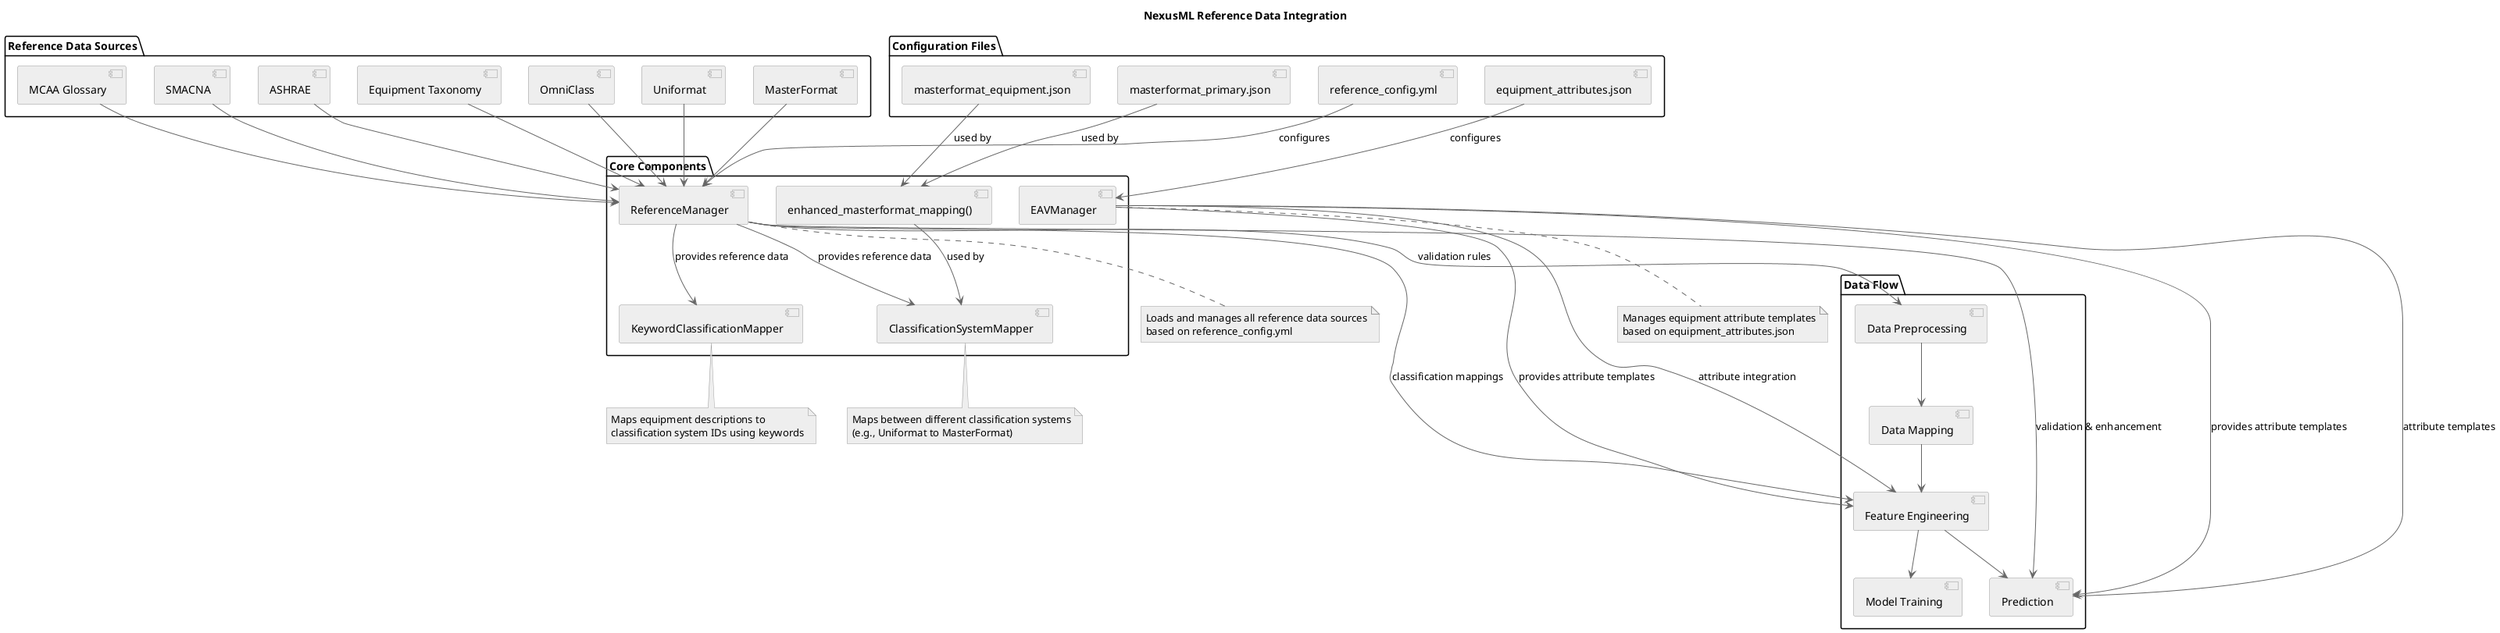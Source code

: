@startuml "NexusML Reference Data Integration"

' Style definitions
skinparam backgroundColor white
skinparam ArrowColor #666666
skinparam ComponentBorderColor #999999
skinparam ComponentBackgroundColor #EEEEEE
skinparam NoteBorderColor #999999
skinparam NoteBackgroundColor #EEEEEE

' Title
title NexusML Reference Data Integration

' Components
package "Reference Data Sources" {
  [OmniClass] as OmniClass
  [Uniformat] as Uniformat
  [MasterFormat] as MasterFormat
  [MCAA Glossary] as MCAA
  [SMACNA] as SMACNA
  [ASHRAE] as ASHRAE
  [Equipment Taxonomy] as Taxonomy
}

package "Configuration Files" {
  [reference_config.yml] as RefConfig
  [equipment_attributes.json] as EAVConfig
  [masterformat_primary.json] as MFPrimary
  [masterformat_equipment.json] as MFEquipment
}

package "Core Components" {
  [ReferenceManager] as RefManager
  [EAVManager] as EAVManager
  [KeywordClassificationMapper] as KeywordMapper
  [ClassificationSystemMapper] as ClassMapper
  [enhanced_masterformat_mapping()] as EnhancedMapping
}

package "Data Flow" {
  [Data Preprocessing] as Preprocessing
  [Data Mapping] as Mapping
  [Feature Engineering] as FeatureEng
  [Model Training] as Training
  [Prediction] as Prediction
}

' Relationships - Reference Sources to Manager
OmniClass --> RefManager
Uniformat --> RefManager
MasterFormat --> RefManager
MCAA --> RefManager
SMACNA --> RefManager
ASHRAE --> RefManager
Taxonomy --> RefManager

' Relationships - Configuration to Managers
RefConfig --> RefManager : configures
EAVConfig --> EAVManager : configures
MFPrimary --> EnhancedMapping : used by
MFEquipment --> EnhancedMapping : used by

' Relationships - Managers to Components
RefManager --> KeywordMapper : provides reference data
RefManager --> ClassMapper : provides reference data
EAVManager --> FeatureEng : provides attribute templates
EAVManager --> Prediction : provides attribute templates
EnhancedMapping --> ClassMapper : used by

' Relationships - Data Flow
Preprocessing --> Mapping
Mapping --> FeatureEng
FeatureEng --> Training
FeatureEng --> Prediction

' Reference Integration Points
RefManager --> Preprocessing : validation rules
RefManager --> FeatureEng : classification mappings
EAVManager --> FeatureEng : attribute integration
RefManager --> Prediction : validation & enhancement
EAVManager --> Prediction : attribute templates

' Notes
note bottom of RefManager
  Loads and manages all reference data sources
  based on reference_config.yml
end note

note bottom of EAVManager
  Manages equipment attribute templates
  based on equipment_attributes.json
end note

note bottom of KeywordMapper
  Maps equipment descriptions to
  classification system IDs using keywords
end note

note bottom of ClassMapper
  Maps between different classification systems
  (e.g., Uniformat to MasterFormat)
end note

@enduml